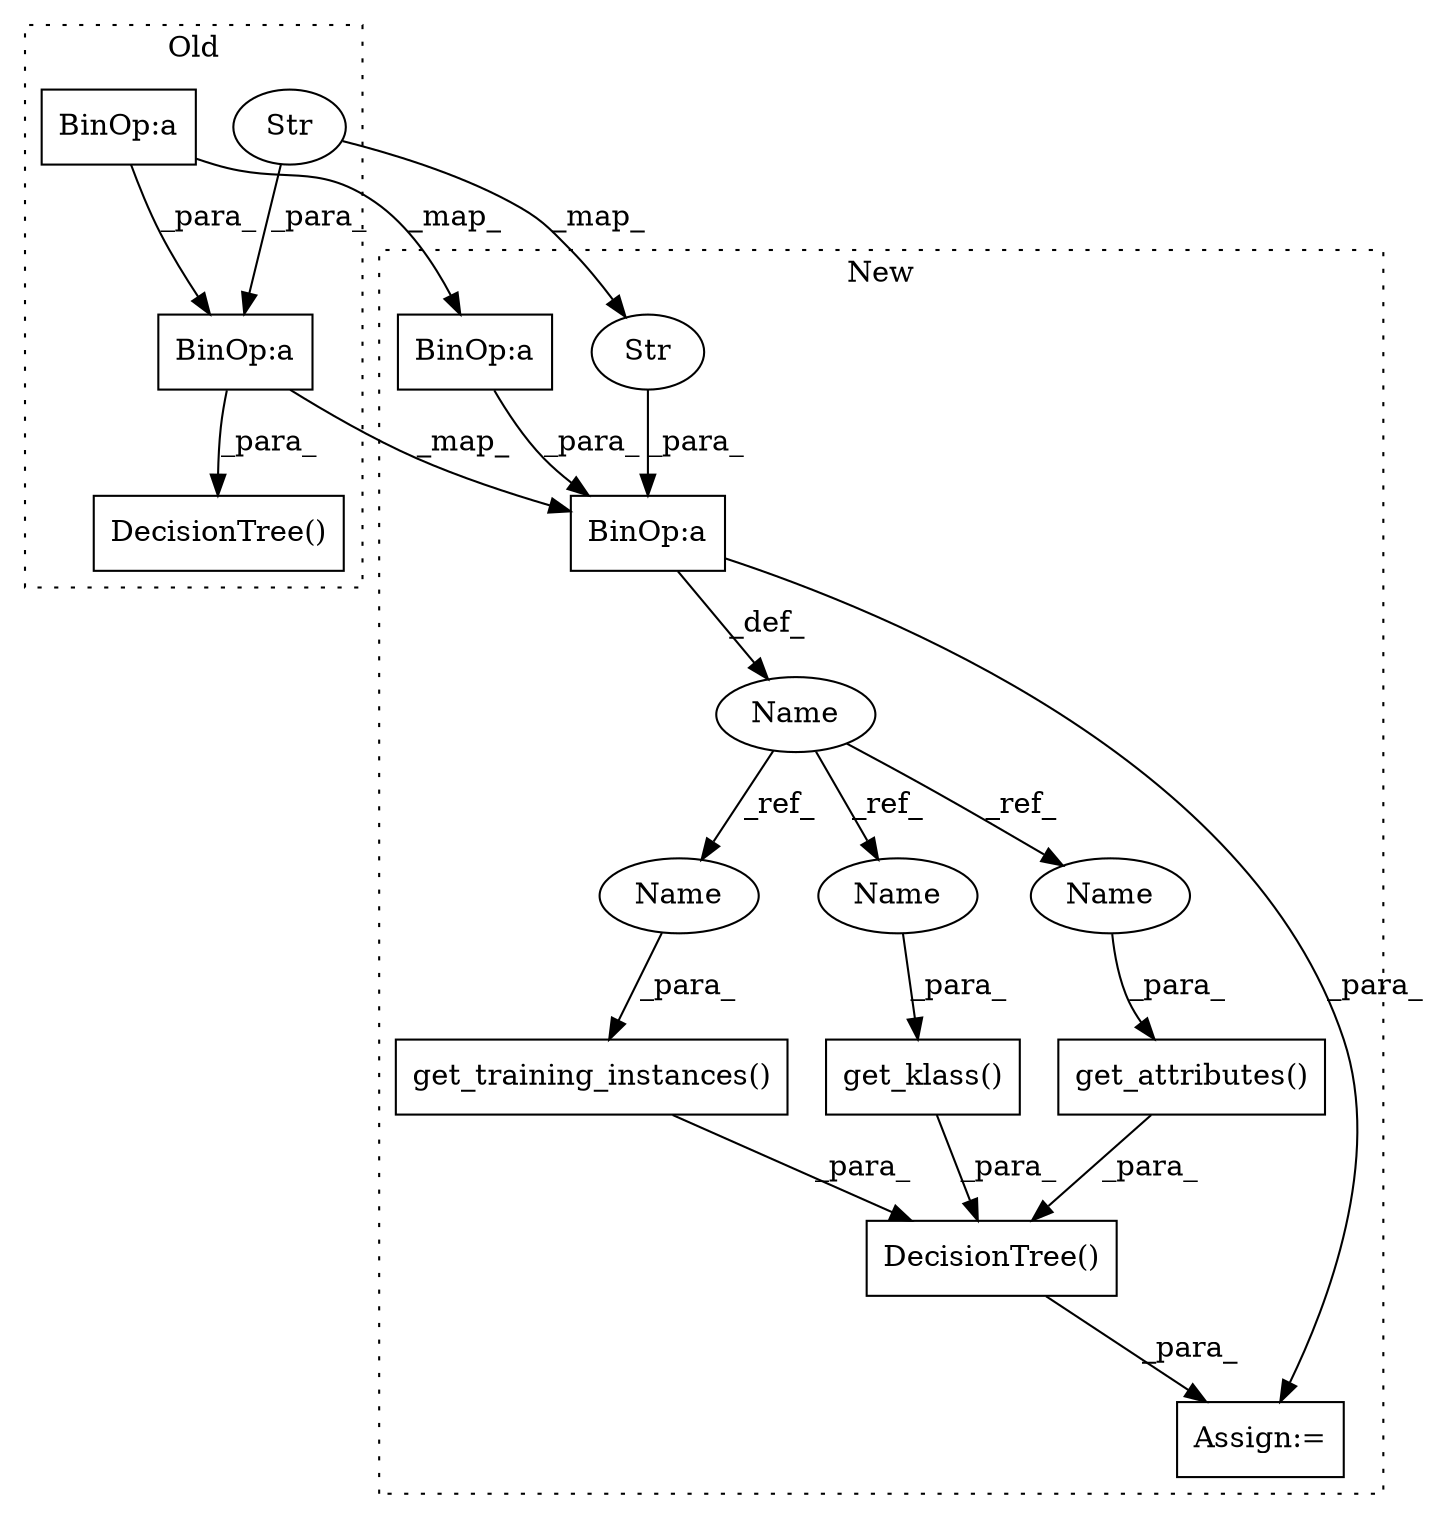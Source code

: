 digraph G {
subgraph cluster0 {
1 [label="DecisionTree()" a="75" s="957,1031" l="26,1" shape="box"];
7 [label="BinOp:a" a="82" s="1015" l="7" shape="box"];
8 [label="BinOp:a" a="82" s="994" l="22" shape="box"];
10 [label="Str" a="66" s="1022" l="9" shape="ellipse"];
label = "Old";
style="dotted";
}
subgraph cluster1 {
2 [label="DecisionTree()" a="75" s="1185,1351" l="26,1" shape="box"];
3 [label="get_training_instances()" a="75" s="1211,1256" l="41,1" shape="box"];
4 [label="Name" a="87" s="1114" l="4" shape="ellipse"];
5 [label="get_klass()" a="75" s="1299,1331" l="28,1" shape="box"];
6 [label="BinOp:a" a="82" s="1153" l="7" shape="box"];
9 [label="BinOp:a" a="82" s="1132" l="22" shape="box"];
11 [label="Str" a="66" s="1160" l="9" shape="ellipse"];
12 [label="get_attributes()" a="75" s="1259,1296" l="33,1" shape="box"];
13 [label="Assign:=" a="68" s="1182" l="3" shape="box"];
14 [label="Name" a="87" s="1252" l="4" shape="ellipse"];
15 [label="Name" a="87" s="1327" l="4" shape="ellipse"];
16 [label="Name" a="87" s="1292" l="4" shape="ellipse"];
label = "New";
style="dotted";
}
2 -> 13 [label="_para_"];
3 -> 2 [label="_para_"];
4 -> 14 [label="_ref_"];
4 -> 15 [label="_ref_"];
4 -> 16 [label="_ref_"];
5 -> 2 [label="_para_"];
6 -> 13 [label="_para_"];
6 -> 4 [label="_def_"];
7 -> 6 [label="_map_"];
7 -> 1 [label="_para_"];
8 -> 9 [label="_map_"];
8 -> 7 [label="_para_"];
9 -> 6 [label="_para_"];
10 -> 11 [label="_map_"];
10 -> 7 [label="_para_"];
11 -> 6 [label="_para_"];
12 -> 2 [label="_para_"];
14 -> 3 [label="_para_"];
15 -> 5 [label="_para_"];
16 -> 12 [label="_para_"];
}